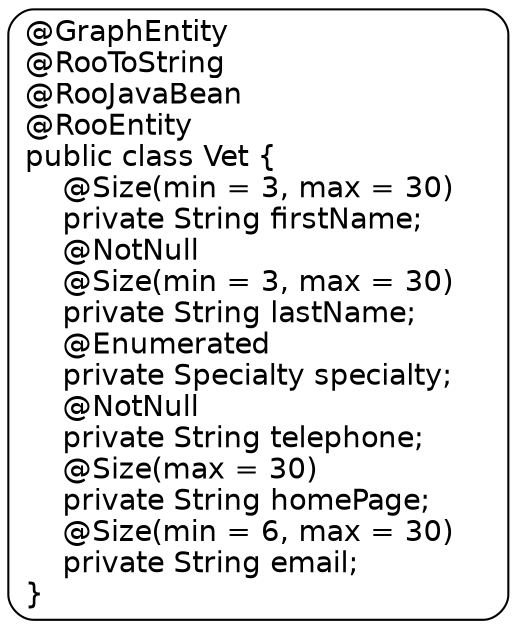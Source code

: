 digraph Vet {
  node [
    fontname = "Bitstream Vera Sans"
    shape = "Mrecord"
  ]
  edge [
    fontname = "Bitstream Vera Sans"
  ]

  Vet [
    
    label = "{@GraphEntity\
    \l@RooToString\
    \l@RooJavaBean\
    \l@RooEntity\
    \lpublic class Vet \{\
    \l\    @Size(min = 3, max = 30)\
    \l\    private String firstName;\
    \l\    @NotNull\
    \l\    @Size(min = 3, max = 30)\
    \l\    private String lastName;\
    \l\    @Enumerated\
    \l\    private Specialty specialty;\
    \l\    @NotNull\
    \l\    private String telephone;\
    \l\    @Size(max = 30)\
    \l\    private String homePage;\
    \l\    @Size(min = 6, max = 30)\
    \l\    private String email;\
    \l\}\
    \l}"
  ]

}
